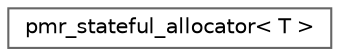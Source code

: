 digraph "类继承关系图"
{
 // LATEX_PDF_SIZE
  bgcolor="transparent";
  edge [fontname=Helvetica,fontsize=10,labelfontname=Helvetica,labelfontsize=10];
  node [fontname=Helvetica,fontsize=10,shape=box,height=0.2,width=0.4];
  rankdir="LR";
  Node0 [id="Node000000",label="pmr_stateful_allocator\< T \>",height=0.2,width=0.4,color="grey40", fillcolor="white", style="filled",URL="$classpmr__stateful__allocator.html",tooltip=" "];
}
